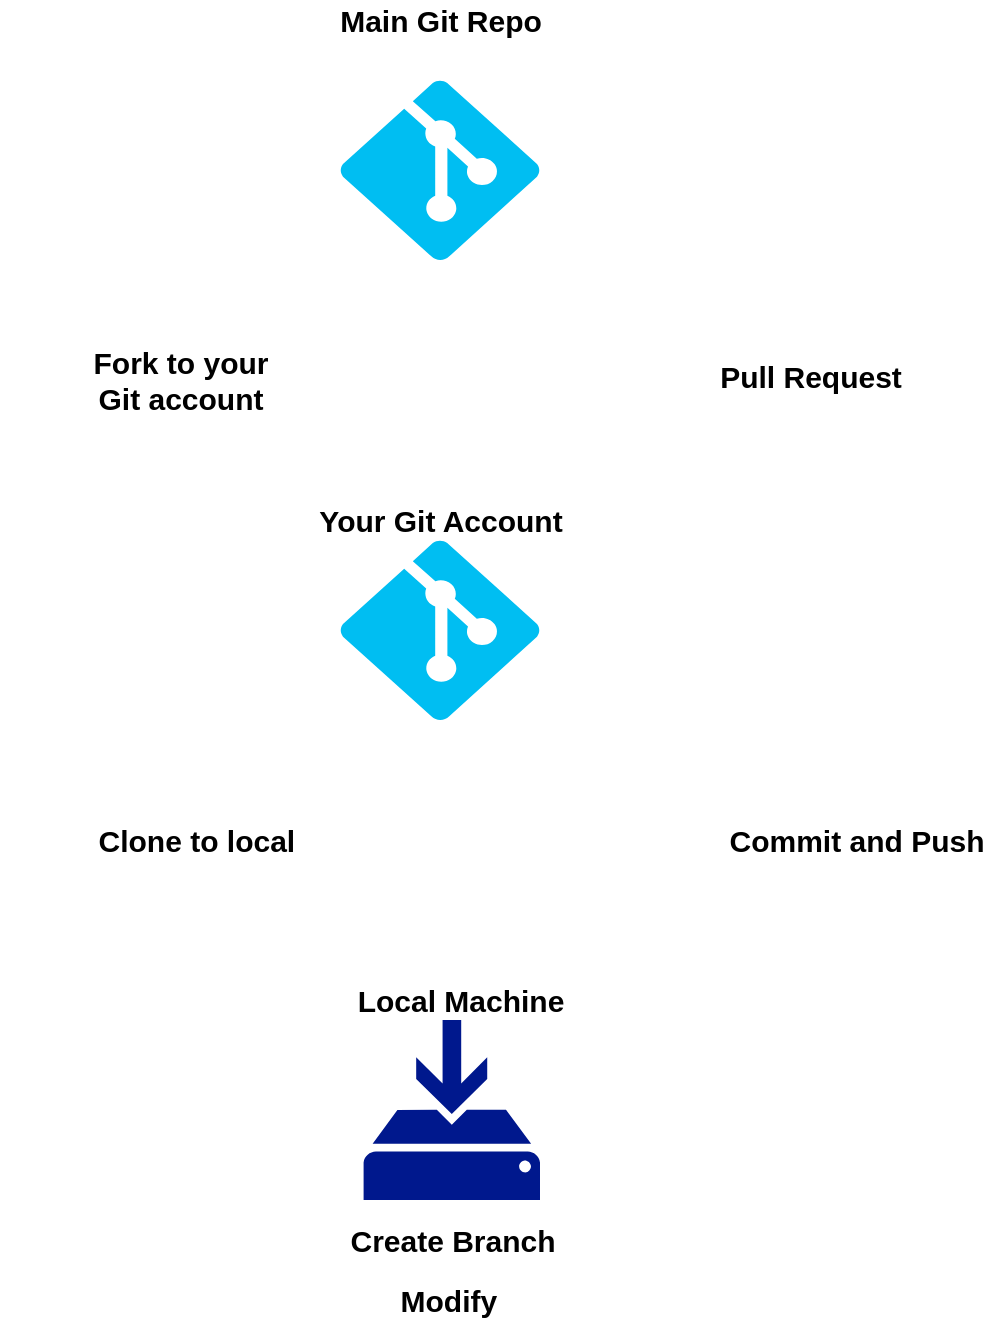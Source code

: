 <mxfile version="16.5.2" type="github"><diagram id="ZlbHIAU2FN5EZ5cJ-Jbu" name="Page-1"><mxGraphModel dx="586" dy="1609" grid="1" gridSize="10" guides="1" tooltips="1" connect="1" arrows="1" fold="1" page="1" pageScale="1" pageWidth="827" pageHeight="1169" math="0" shadow="0"><root><mxCell id="0"/><mxCell id="1" parent="0"/><mxCell id="KZgD52PB0Hwc0PNwYvd1-1" value="" style="verticalLabelPosition=bottom;html=1;verticalAlign=top;align=center;strokeColor=none;fillColor=#00BEF2;shape=mxgraph.azure.git_repository;" vertex="1" parent="1"><mxGeometry x="250" y="80" width="100" height="90" as="geometry"/></mxCell><mxCell id="KZgD52PB0Hwc0PNwYvd1-2" value="" style="shape=image;html=1;verticalAlign=top;verticalLabelPosition=bottom;labelBackgroundColor=#ffffff;imageAspect=0;aspect=fixed;image=https://cdn0.iconfinder.com/data/icons/phosphor-regular-vol-3/256/git-fork-128.png" vertex="1" parent="1"><mxGeometry x="80" y="210" width="40" height="40" as="geometry"/></mxCell><mxCell id="KZgD52PB0Hwc0PNwYvd1-3" value="" style="verticalLabelPosition=bottom;html=1;verticalAlign=top;align=center;strokeColor=none;fillColor=#00BEF2;shape=mxgraph.azure.git_repository;" vertex="1" parent="1"><mxGeometry x="250" y="310" width="100" height="90" as="geometry"/></mxCell><mxCell id="KZgD52PB0Hwc0PNwYvd1-5" value="" style="shape=image;html=1;verticalAlign=top;verticalLabelPosition=bottom;labelBackgroundColor=#ffffff;imageAspect=0;aspect=fixed;image=https://cdn2.iconfinder.com/data/icons/font-awesome/1792/clone-128.png" vertex="1" parent="1"><mxGeometry x="80" y="440" width="40" height="40" as="geometry"/></mxCell><mxCell id="KZgD52PB0Hwc0PNwYvd1-6" value="" style="sketch=0;aspect=fixed;pointerEvents=1;shadow=0;dashed=0;html=1;strokeColor=none;labelPosition=center;verticalLabelPosition=bottom;verticalAlign=top;align=center;fillColor=#00188D;shape=mxgraph.mscae.enterprise.backup_local" vertex="1" parent="1"><mxGeometry x="261.8" y="550" width="88.2" height="90" as="geometry"/></mxCell><mxCell id="KZgD52PB0Hwc0PNwYvd1-7" value="&lt;b&gt;&lt;font style=&quot;font-size: 15px&quot;&gt;Fork to your &lt;br&gt;Git account&lt;/font&gt;&lt;/b&gt;" style="text;html=1;resizable=0;autosize=1;align=center;verticalAlign=middle;points=[];fillColor=none;strokeColor=none;rounded=0;" vertex="1" parent="1"><mxGeometry x="120" y="210" width="100" height="40" as="geometry"/></mxCell><mxCell id="KZgD52PB0Hwc0PNwYvd1-8" value="&lt;b&gt;&lt;font style=&quot;font-size: 15px&quot;&gt;Clone to local&amp;nbsp;&lt;br&gt;&lt;/font&gt;&lt;/b&gt;" style="text;html=1;resizable=0;autosize=1;align=center;verticalAlign=middle;points=[];fillColor=none;strokeColor=none;rounded=0;" vertex="1" parent="1"><mxGeometry x="120" y="450" width="120" height="20" as="geometry"/></mxCell><mxCell id="KZgD52PB0Hwc0PNwYvd1-9" value="&lt;b&gt;&lt;font style=&quot;font-size: 15px&quot;&gt;Create Branch&lt;br&gt;&lt;/font&gt;&lt;/b&gt;" style="text;html=1;resizable=0;autosize=1;align=center;verticalAlign=middle;points=[];fillColor=none;strokeColor=none;rounded=0;" vertex="1" parent="1"><mxGeometry x="245.9" y="650" width="120" height="20" as="geometry"/></mxCell><mxCell id="KZgD52PB0Hwc0PNwYvd1-10" value="&lt;b&gt;&lt;font style=&quot;font-size: 15px&quot;&gt;Main Git Repo&lt;/font&gt;&lt;/b&gt;" style="text;html=1;resizable=0;autosize=1;align=center;verticalAlign=middle;points=[];fillColor=none;strokeColor=none;rounded=0;" vertex="1" parent="1"><mxGeometry x="240" y="40" width="120" height="20" as="geometry"/></mxCell><mxCell id="KZgD52PB0Hwc0PNwYvd1-13" value="&lt;b&gt;&lt;font style=&quot;font-size: 15px&quot;&gt;Your Git Account&lt;br&gt;&lt;/font&gt;&lt;/b&gt;" style="text;html=1;resizable=0;autosize=1;align=center;verticalAlign=middle;points=[];fillColor=none;strokeColor=none;rounded=0;" vertex="1" parent="1"><mxGeometry x="230" y="290" width="140" height="20" as="geometry"/></mxCell><mxCell id="KZgD52PB0Hwc0PNwYvd1-14" value="&lt;b&gt;&lt;font style=&quot;font-size: 15px&quot;&gt;Local Machine&lt;br&gt;&lt;/font&gt;&lt;/b&gt;" style="text;html=1;resizable=0;autosize=1;align=center;verticalAlign=middle;points=[];fillColor=none;strokeColor=none;rounded=0;" vertex="1" parent="1"><mxGeometry x="250" y="530" width="120" height="20" as="geometry"/></mxCell><mxCell id="KZgD52PB0Hwc0PNwYvd1-16" value="" style="shape=image;html=1;verticalAlign=top;verticalLabelPosition=bottom;labelBackgroundColor=#ffffff;imageAspect=0;aspect=fixed;image=https://cdn1.iconfinder.com/data/icons/heroicons-ui/24/arrow-narrow-down-128.png;fontSize=15;" vertex="1" parent="1"><mxGeometry x="206" y="195" width="70" height="70" as="geometry"/></mxCell><mxCell id="KZgD52PB0Hwc0PNwYvd1-17" value="" style="shape=image;html=1;verticalAlign=top;verticalLabelPosition=bottom;labelBackgroundColor=#ffffff;imageAspect=0;aspect=fixed;image=https://cdn1.iconfinder.com/data/icons/heroicons-ui/24/arrow-narrow-down-128.png;fontSize=15;" vertex="1" parent="1"><mxGeometry x="206" y="420" width="70" height="70" as="geometry"/></mxCell><mxCell id="KZgD52PB0Hwc0PNwYvd1-18" value="&lt;b&gt;&lt;font style=&quot;font-size: 15px&quot;&gt;Modify&amp;nbsp;&lt;br&gt;&lt;/font&gt;&lt;/b&gt;" style="text;html=1;resizable=0;autosize=1;align=center;verticalAlign=middle;points=[];fillColor=none;strokeColor=none;rounded=0;" vertex="1" parent="1"><mxGeometry x="270.9" y="680" width="70" height="20" as="geometry"/></mxCell><mxCell id="KZgD52PB0Hwc0PNwYvd1-19" value="&lt;b&gt;&lt;font style=&quot;font-size: 15px&quot;&gt;Commit and Push&lt;br&gt;&lt;/font&gt;&lt;/b&gt;" style="text;html=1;resizable=0;autosize=1;align=center;verticalAlign=middle;points=[];fillColor=none;strokeColor=none;rounded=0;" vertex="1" parent="1"><mxGeometry x="437.5" y="450" width="140" height="20" as="geometry"/></mxCell><mxCell id="KZgD52PB0Hwc0PNwYvd1-20" value="" style="shape=image;html=1;verticalAlign=top;verticalLabelPosition=bottom;labelBackgroundColor=#ffffff;imageAspect=0;aspect=fixed;image=https://cdn1.iconfinder.com/data/icons/heroicons-ui/24/arrow-narrow-down-128.png;fontSize=15;rotation=-180;" vertex="1" parent="1"><mxGeometry x="326" y="420" width="70" height="70" as="geometry"/></mxCell><mxCell id="KZgD52PB0Hwc0PNwYvd1-21" value="&lt;b&gt;&lt;font style=&quot;font-size: 15px&quot;&gt;Pull Request&lt;br&gt;&lt;/font&gt;&lt;/b&gt;" style="text;html=1;resizable=0;autosize=1;align=center;verticalAlign=middle;points=[];fillColor=none;strokeColor=none;rounded=0;" vertex="1" parent="1"><mxGeometry x="430" y="217.5" width="110" height="20" as="geometry"/></mxCell><mxCell id="KZgD52PB0Hwc0PNwYvd1-22" value="" style="shape=image;html=1;verticalAlign=top;verticalLabelPosition=bottom;labelBackgroundColor=#ffffff;imageAspect=0;aspect=fixed;image=https://cdn1.iconfinder.com/data/icons/heroicons-ui/24/arrow-narrow-down-128.png;fontSize=15;rotation=-180;" vertex="1" parent="1"><mxGeometry x="326" y="195" width="70" height="70" as="geometry"/></mxCell><mxCell id="KZgD52PB0Hwc0PNwYvd1-23" value="" style="shape=image;html=1;verticalAlign=top;verticalLabelPosition=bottom;labelBackgroundColor=#ffffff;imageAspect=0;aspect=fixed;image=https://cdn0.iconfinder.com/data/icons/phosphor-thin-vol-3/256/git-pull-request-thin-128.png;fontSize=15;" vertex="1" parent="1"><mxGeometry x="400" y="210" width="35" height="35" as="geometry"/></mxCell><mxCell id="KZgD52PB0Hwc0PNwYvd1-24" value="" style="shape=image;html=1;verticalAlign=top;verticalLabelPosition=bottom;labelBackgroundColor=#ffffff;imageAspect=0;aspect=fixed;image=https://cdn0.iconfinder.com/data/icons/phosphor-thin-vol-3/256/git-commit-thin-128.png;fontSize=15;" vertex="1" parent="1"><mxGeometry x="405" y="445" width="30" height="30" as="geometry"/></mxCell></root></mxGraphModel></diagram></mxfile>